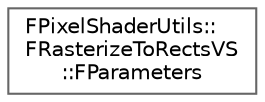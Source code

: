 digraph "Graphical Class Hierarchy"
{
 // INTERACTIVE_SVG=YES
 // LATEX_PDF_SIZE
  bgcolor="transparent";
  edge [fontname=Helvetica,fontsize=10,labelfontname=Helvetica,labelfontsize=10];
  node [fontname=Helvetica,fontsize=10,shape=box,height=0.2,width=0.4];
  rankdir="LR";
  Node0 [id="Node000000",label="FPixelShaderUtils::\lFRasterizeToRectsVS\l::FParameters",height=0.2,width=0.4,color="grey40", fillcolor="white", style="filled",URL="$dc/d41/classFPixelShaderUtils_1_1FRasterizeToRectsVS_1_1FParameters.html",tooltip=" "];
}
